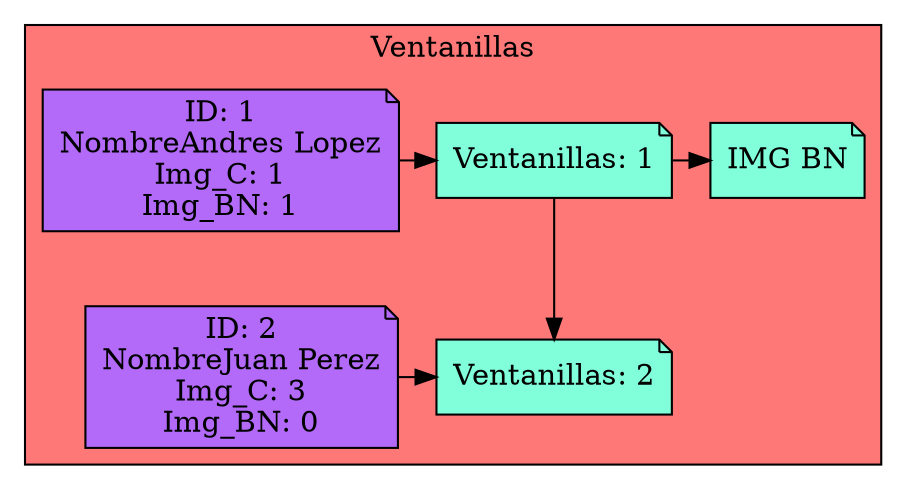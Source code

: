 digraph L {
node[shape=note fillcolor="#A181FF" style =filled]
subgraph cluster_p{
    label= " Ventanillas "
    bgcolor = "#FF7878"
Nodo1882554559[label="Ventanillas: 1",fillcolor="#81FFDA",group=1]
Nodo1049817027[label="Ventanillas: 2",fillcolor="#81FFDA",group=2]

Nodo1882554559 -> Nodo1049817027

Cliente644345897[label="ID: 1
NombreAndres Lopez
Img_C: 1
Img_BN: 1",fillcolor="#B36AF9",group=1]
Cliente644345897-> Nodo1882554559
Nodo1472682156[label="IMG BN",fillcolor="#81FFDA"]

Nodo1882554559 -> Nodo1472682156

{rank=same;Nodo1882554559,Cliente644345897,Nodo1472682156}
Cliente178049969[label="ID: 2
NombreJuan Perez
Img_C: 3
Img_BN: 0",fillcolor="#B36AF9",group=2]
Cliente178049969-> Nodo1049817027
{rank=same;Nodo1049817027,Cliente178049969}}}